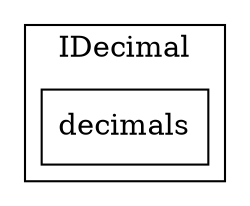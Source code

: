 strict digraph {
rankdir="LR"
node [shape=box]
subgraph cluster_7_IDecimal {
label = "IDecimal"
"7_decimals" [label="decimals"]
}subgraph cluster_solidity {
label = "[Solidity]"
}
}